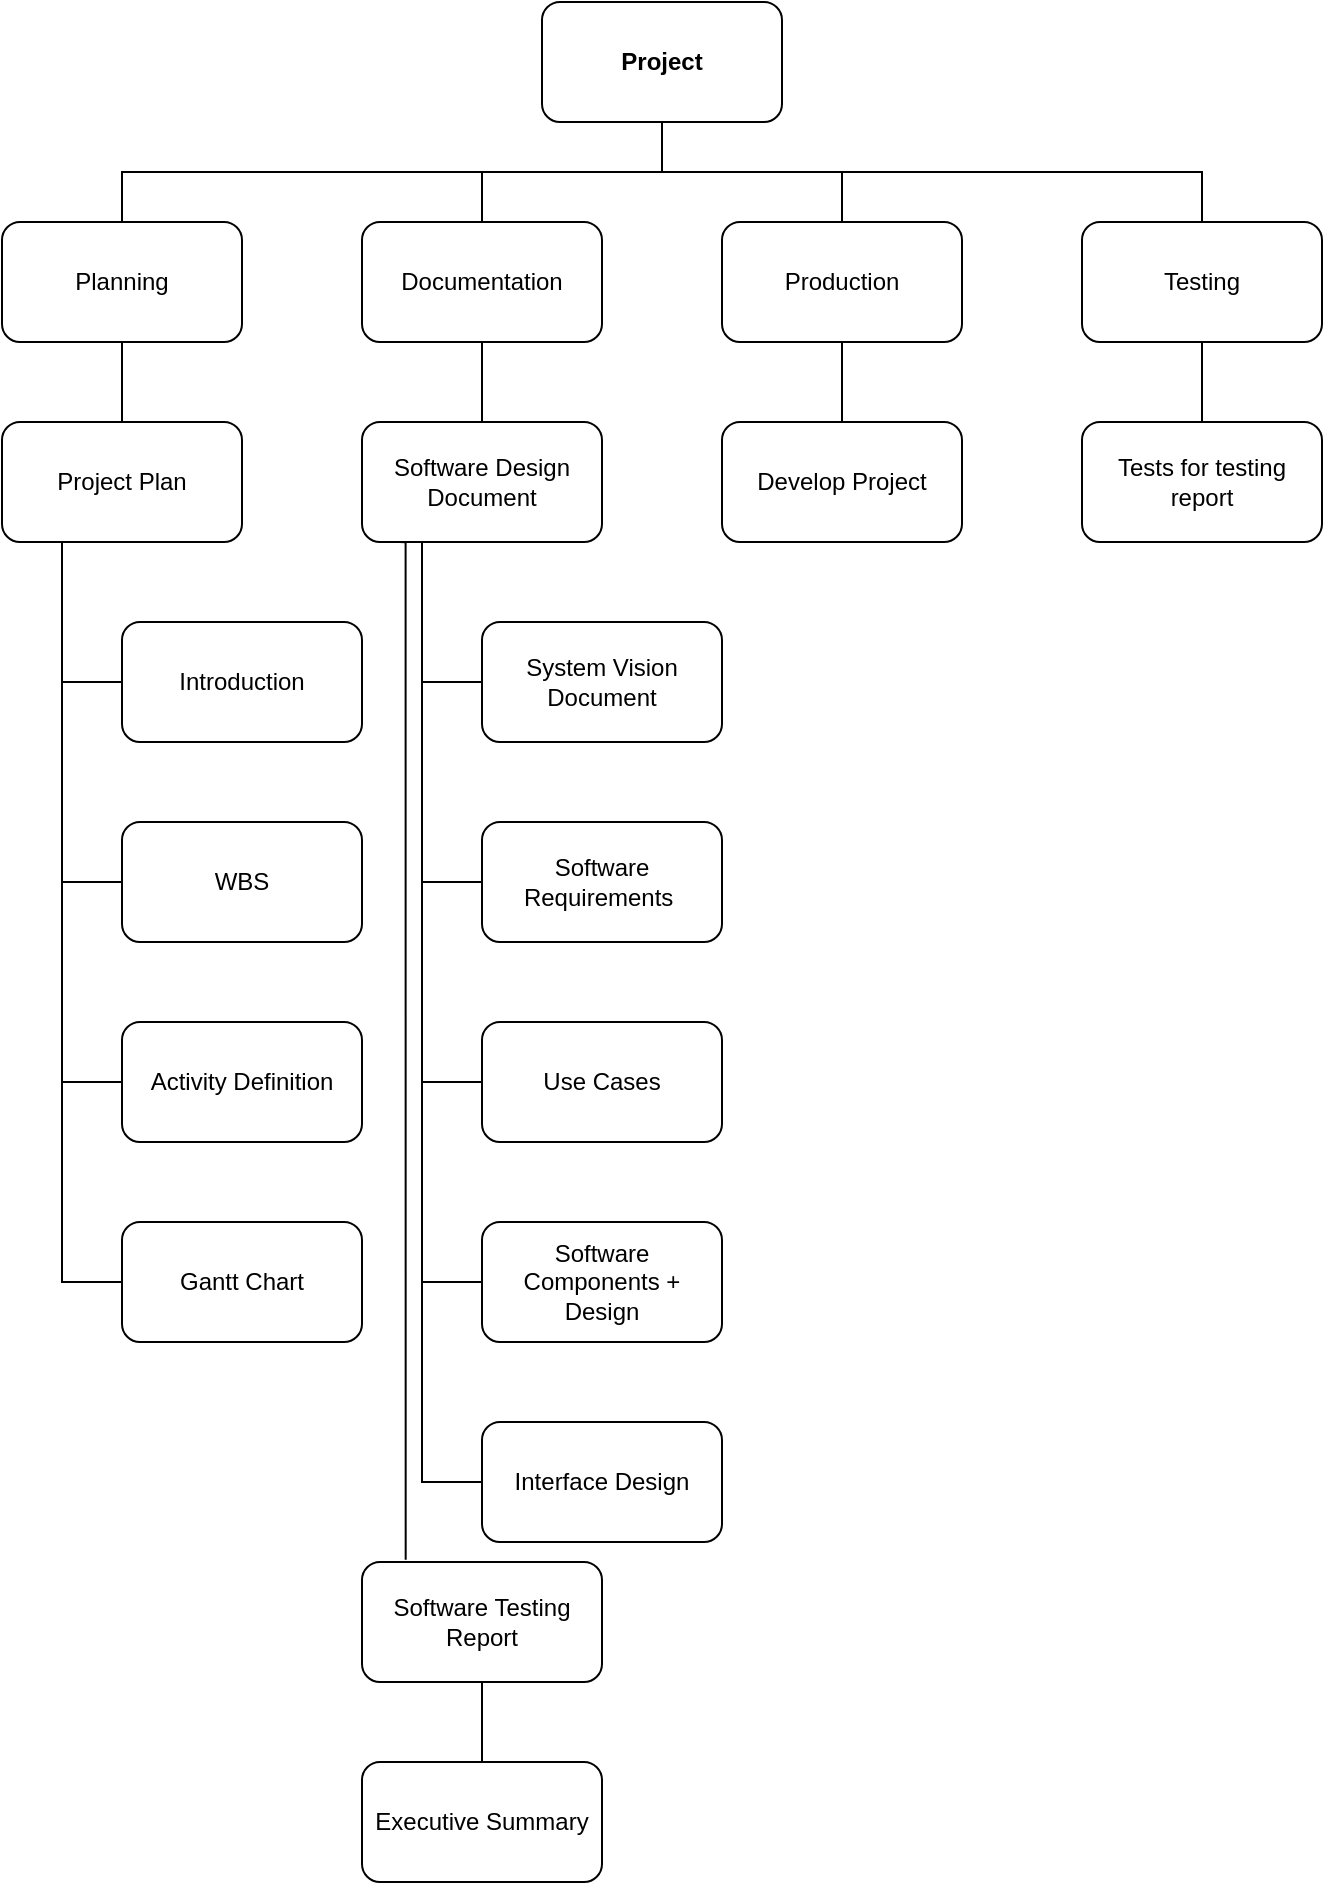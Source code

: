 <mxfile version="20.2.7" type="device"><diagram id="AYQofcEUereeMN9IMxtq" name="Page-1"><mxGraphModel dx="836" dy="467" grid="1" gridSize="10" guides="1" tooltips="1" connect="1" arrows="1" fold="1" page="1" pageScale="1" pageWidth="827" pageHeight="1169" math="0" shadow="0"><root><mxCell id="0"/><mxCell id="1" parent="0"/><mxCell id="YvsCUfJkoyXHmM-m4CHV-8" style="edgeStyle=orthogonalEdgeStyle;rounded=0;orthogonalLoop=1;jettySize=auto;html=1;exitX=0.5;exitY=1;exitDx=0;exitDy=0;entryX=0.5;entryY=0;entryDx=0;entryDy=0;endArrow=none;endFill=0;" edge="1" parent="1" source="YvsCUfJkoyXHmM-m4CHV-1" target="YvsCUfJkoyXHmM-m4CHV-2"><mxGeometry relative="1" as="geometry"/></mxCell><mxCell id="YvsCUfJkoyXHmM-m4CHV-9" style="edgeStyle=orthogonalEdgeStyle;rounded=0;orthogonalLoop=1;jettySize=auto;html=1;exitX=0.5;exitY=1;exitDx=0;exitDy=0;endArrow=none;endFill=0;" edge="1" parent="1" source="YvsCUfJkoyXHmM-m4CHV-1" target="YvsCUfJkoyXHmM-m4CHV-3"><mxGeometry relative="1" as="geometry"/></mxCell><mxCell id="YvsCUfJkoyXHmM-m4CHV-10" style="edgeStyle=orthogonalEdgeStyle;rounded=0;orthogonalLoop=1;jettySize=auto;html=1;exitX=0.5;exitY=1;exitDx=0;exitDy=0;entryX=0.5;entryY=0;entryDx=0;entryDy=0;endArrow=none;endFill=0;" edge="1" parent="1" source="YvsCUfJkoyXHmM-m4CHV-1" target="YvsCUfJkoyXHmM-m4CHV-4"><mxGeometry relative="1" as="geometry"/></mxCell><mxCell id="YvsCUfJkoyXHmM-m4CHV-11" style="edgeStyle=orthogonalEdgeStyle;rounded=0;orthogonalLoop=1;jettySize=auto;html=1;exitX=0.5;exitY=1;exitDx=0;exitDy=0;entryX=0.5;entryY=0;entryDx=0;entryDy=0;endArrow=none;endFill=0;" edge="1" parent="1" source="YvsCUfJkoyXHmM-m4CHV-1" target="YvsCUfJkoyXHmM-m4CHV-5"><mxGeometry relative="1" as="geometry"/></mxCell><mxCell id="YvsCUfJkoyXHmM-m4CHV-1" value="&lt;b&gt;Project&lt;/b&gt;" style="rounded=1;whiteSpace=wrap;html=1;" vertex="1" parent="1"><mxGeometry x="354" y="60" width="120" height="60" as="geometry"/></mxCell><mxCell id="YvsCUfJkoyXHmM-m4CHV-15" style="edgeStyle=orthogonalEdgeStyle;rounded=0;orthogonalLoop=1;jettySize=auto;html=1;entryX=0.5;entryY=0;entryDx=0;entryDy=0;endArrow=none;endFill=0;" edge="1" parent="1" source="YvsCUfJkoyXHmM-m4CHV-2" target="YvsCUfJkoyXHmM-m4CHV-13"><mxGeometry relative="1" as="geometry"/></mxCell><mxCell id="YvsCUfJkoyXHmM-m4CHV-2" value="Planning" style="rounded=1;whiteSpace=wrap;html=1;" vertex="1" parent="1"><mxGeometry x="84" y="170" width="120" height="60" as="geometry"/></mxCell><mxCell id="YvsCUfJkoyXHmM-m4CHV-16" style="edgeStyle=orthogonalEdgeStyle;rounded=0;orthogonalLoop=1;jettySize=auto;html=1;exitX=0.5;exitY=1;exitDx=0;exitDy=0;entryX=0.5;entryY=0;entryDx=0;entryDy=0;endArrow=none;endFill=0;" edge="1" parent="1" source="YvsCUfJkoyXHmM-m4CHV-3" target="YvsCUfJkoyXHmM-m4CHV-14"><mxGeometry relative="1" as="geometry"/></mxCell><mxCell id="YvsCUfJkoyXHmM-m4CHV-3" value="Documentation" style="rounded=1;whiteSpace=wrap;html=1;" vertex="1" parent="1"><mxGeometry x="264" y="170" width="120" height="60" as="geometry"/></mxCell><mxCell id="YvsCUfJkoyXHmM-m4CHV-43" style="edgeStyle=orthogonalEdgeStyle;rounded=0;orthogonalLoop=1;jettySize=auto;html=1;exitX=0.5;exitY=1;exitDx=0;exitDy=0;entryX=0.5;entryY=0;entryDx=0;entryDy=0;endArrow=none;endFill=0;" edge="1" parent="1" source="YvsCUfJkoyXHmM-m4CHV-4" target="YvsCUfJkoyXHmM-m4CHV-42"><mxGeometry relative="1" as="geometry"/></mxCell><mxCell id="YvsCUfJkoyXHmM-m4CHV-4" value="Production" style="rounded=1;whiteSpace=wrap;html=1;" vertex="1" parent="1"><mxGeometry x="444" y="170" width="120" height="60" as="geometry"/></mxCell><mxCell id="YvsCUfJkoyXHmM-m4CHV-41" style="edgeStyle=orthogonalEdgeStyle;rounded=0;orthogonalLoop=1;jettySize=auto;html=1;exitX=0.5;exitY=1;exitDx=0;exitDy=0;entryX=0.5;entryY=0;entryDx=0;entryDy=0;endArrow=none;endFill=0;" edge="1" parent="1" source="YvsCUfJkoyXHmM-m4CHV-5" target="YvsCUfJkoyXHmM-m4CHV-40"><mxGeometry relative="1" as="geometry"/></mxCell><mxCell id="YvsCUfJkoyXHmM-m4CHV-5" value="Testing" style="rounded=1;whiteSpace=wrap;html=1;" vertex="1" parent="1"><mxGeometry x="624" y="170" width="120" height="60" as="geometry"/></mxCell><mxCell id="YvsCUfJkoyXHmM-m4CHV-22" style="edgeStyle=orthogonalEdgeStyle;rounded=0;orthogonalLoop=1;jettySize=auto;html=1;exitX=0.25;exitY=1;exitDx=0;exitDy=0;entryX=0;entryY=0.5;entryDx=0;entryDy=0;endArrow=none;endFill=0;" edge="1" parent="1" source="YvsCUfJkoyXHmM-m4CHV-13" target="YvsCUfJkoyXHmM-m4CHV-17"><mxGeometry relative="1" as="geometry"/></mxCell><mxCell id="YvsCUfJkoyXHmM-m4CHV-23" style="edgeStyle=orthogonalEdgeStyle;rounded=0;orthogonalLoop=1;jettySize=auto;html=1;exitX=0.25;exitY=1;exitDx=0;exitDy=0;entryX=0;entryY=0.5;entryDx=0;entryDy=0;endArrow=none;endFill=0;" edge="1" parent="1" source="YvsCUfJkoyXHmM-m4CHV-13" target="YvsCUfJkoyXHmM-m4CHV-18"><mxGeometry relative="1" as="geometry"/></mxCell><mxCell id="YvsCUfJkoyXHmM-m4CHV-24" style="edgeStyle=orthogonalEdgeStyle;rounded=0;orthogonalLoop=1;jettySize=auto;html=1;exitX=0.25;exitY=1;exitDx=0;exitDy=0;entryX=0;entryY=0.5;entryDx=0;entryDy=0;endArrow=none;endFill=0;" edge="1" parent="1" source="YvsCUfJkoyXHmM-m4CHV-13" target="YvsCUfJkoyXHmM-m4CHV-20"><mxGeometry relative="1" as="geometry"/></mxCell><mxCell id="YvsCUfJkoyXHmM-m4CHV-25" style="edgeStyle=orthogonalEdgeStyle;rounded=0;orthogonalLoop=1;jettySize=auto;html=1;exitX=0.25;exitY=1;exitDx=0;exitDy=0;entryX=0;entryY=0.5;entryDx=0;entryDy=0;endArrow=none;endFill=0;" edge="1" parent="1" source="YvsCUfJkoyXHmM-m4CHV-13" target="YvsCUfJkoyXHmM-m4CHV-21"><mxGeometry relative="1" as="geometry"/></mxCell><mxCell id="YvsCUfJkoyXHmM-m4CHV-13" value="Project Plan" style="rounded=1;whiteSpace=wrap;html=1;" vertex="1" parent="1"><mxGeometry x="84" y="270" width="120" height="60" as="geometry"/></mxCell><mxCell id="YvsCUfJkoyXHmM-m4CHV-31" style="edgeStyle=orthogonalEdgeStyle;rounded=0;orthogonalLoop=1;jettySize=auto;html=1;exitX=0.25;exitY=1;exitDx=0;exitDy=0;entryX=0;entryY=0.5;entryDx=0;entryDy=0;endArrow=none;endFill=0;" edge="1" parent="1" source="YvsCUfJkoyXHmM-m4CHV-14" target="YvsCUfJkoyXHmM-m4CHV-26"><mxGeometry relative="1" as="geometry"/></mxCell><mxCell id="YvsCUfJkoyXHmM-m4CHV-32" style="edgeStyle=orthogonalEdgeStyle;rounded=0;orthogonalLoop=1;jettySize=auto;html=1;exitX=0.25;exitY=1;exitDx=0;exitDy=0;entryX=0;entryY=0.5;entryDx=0;entryDy=0;endArrow=none;endFill=0;" edge="1" parent="1" source="YvsCUfJkoyXHmM-m4CHV-14" target="YvsCUfJkoyXHmM-m4CHV-27"><mxGeometry relative="1" as="geometry"/></mxCell><mxCell id="YvsCUfJkoyXHmM-m4CHV-33" style="edgeStyle=orthogonalEdgeStyle;rounded=0;orthogonalLoop=1;jettySize=auto;html=1;exitX=0.25;exitY=1;exitDx=0;exitDy=0;entryX=0;entryY=0.5;entryDx=0;entryDy=0;endArrow=none;endFill=0;" edge="1" parent="1" source="YvsCUfJkoyXHmM-m4CHV-14" target="YvsCUfJkoyXHmM-m4CHV-28"><mxGeometry relative="1" as="geometry"/></mxCell><mxCell id="YvsCUfJkoyXHmM-m4CHV-34" style="edgeStyle=orthogonalEdgeStyle;rounded=0;orthogonalLoop=1;jettySize=auto;html=1;exitX=0.25;exitY=1;exitDx=0;exitDy=0;entryX=0;entryY=0.5;entryDx=0;entryDy=0;endArrow=none;endFill=0;" edge="1" parent="1" source="YvsCUfJkoyXHmM-m4CHV-14" target="YvsCUfJkoyXHmM-m4CHV-29"><mxGeometry relative="1" as="geometry"/></mxCell><mxCell id="YvsCUfJkoyXHmM-m4CHV-35" style="edgeStyle=orthogonalEdgeStyle;rounded=0;orthogonalLoop=1;jettySize=auto;html=1;exitX=0.25;exitY=1;exitDx=0;exitDy=0;entryX=0;entryY=0.5;entryDx=0;entryDy=0;endArrow=none;endFill=0;" edge="1" parent="1" source="YvsCUfJkoyXHmM-m4CHV-14" target="YvsCUfJkoyXHmM-m4CHV-30"><mxGeometry relative="1" as="geometry"/></mxCell><mxCell id="YvsCUfJkoyXHmM-m4CHV-37" style="edgeStyle=orthogonalEdgeStyle;rounded=0;orthogonalLoop=1;jettySize=auto;html=1;exitX=0.156;exitY=1.001;exitDx=0;exitDy=0;entryX=0.182;entryY=-0.019;entryDx=0;entryDy=0;entryPerimeter=0;endArrow=none;endFill=0;exitPerimeter=0;" edge="1" parent="1" source="YvsCUfJkoyXHmM-m4CHV-14" target="YvsCUfJkoyXHmM-m4CHV-36"><mxGeometry relative="1" as="geometry"><Array as="points"><mxPoint x="286" y="330"/></Array></mxGeometry></mxCell><mxCell id="YvsCUfJkoyXHmM-m4CHV-14" value="Software Design Document" style="rounded=1;whiteSpace=wrap;html=1;" vertex="1" parent="1"><mxGeometry x="264" y="270" width="120" height="60" as="geometry"/></mxCell><mxCell id="YvsCUfJkoyXHmM-m4CHV-17" value="Introduction" style="rounded=1;whiteSpace=wrap;html=1;" vertex="1" parent="1"><mxGeometry x="144" y="370" width="120" height="60" as="geometry"/></mxCell><mxCell id="YvsCUfJkoyXHmM-m4CHV-18" value="WBS" style="rounded=1;whiteSpace=wrap;html=1;" vertex="1" parent="1"><mxGeometry x="144" y="470" width="120" height="60" as="geometry"/></mxCell><mxCell id="YvsCUfJkoyXHmM-m4CHV-20" value="Activity Definition" style="rounded=1;whiteSpace=wrap;html=1;" vertex="1" parent="1"><mxGeometry x="144" y="570" width="120" height="60" as="geometry"/></mxCell><mxCell id="YvsCUfJkoyXHmM-m4CHV-21" value="Gantt Chart" style="rounded=1;whiteSpace=wrap;html=1;" vertex="1" parent="1"><mxGeometry x="144" y="670" width="120" height="60" as="geometry"/></mxCell><mxCell id="YvsCUfJkoyXHmM-m4CHV-26" value="System Vision Document" style="rounded=1;whiteSpace=wrap;html=1;" vertex="1" parent="1"><mxGeometry x="324" y="370" width="120" height="60" as="geometry"/></mxCell><mxCell id="YvsCUfJkoyXHmM-m4CHV-27" value="Software Requirements&amp;nbsp;" style="rounded=1;whiteSpace=wrap;html=1;" vertex="1" parent="1"><mxGeometry x="324" y="470" width="120" height="60" as="geometry"/></mxCell><mxCell id="YvsCUfJkoyXHmM-m4CHV-28" value="Use Cases" style="rounded=1;whiteSpace=wrap;html=1;" vertex="1" parent="1"><mxGeometry x="324" y="570" width="120" height="60" as="geometry"/></mxCell><mxCell id="YvsCUfJkoyXHmM-m4CHV-29" value="Software Components + Design" style="rounded=1;whiteSpace=wrap;html=1;" vertex="1" parent="1"><mxGeometry x="324" y="670" width="120" height="60" as="geometry"/></mxCell><mxCell id="YvsCUfJkoyXHmM-m4CHV-30" value="Interface Design" style="rounded=1;whiteSpace=wrap;html=1;" vertex="1" parent="1"><mxGeometry x="324" y="770" width="120" height="60" as="geometry"/></mxCell><mxCell id="YvsCUfJkoyXHmM-m4CHV-39" style="edgeStyle=orthogonalEdgeStyle;rounded=0;orthogonalLoop=1;jettySize=auto;html=1;exitX=0.5;exitY=1;exitDx=0;exitDy=0;endArrow=none;endFill=0;" edge="1" parent="1" source="YvsCUfJkoyXHmM-m4CHV-36" target="YvsCUfJkoyXHmM-m4CHV-38"><mxGeometry relative="1" as="geometry"/></mxCell><mxCell id="YvsCUfJkoyXHmM-m4CHV-36" value="Software Testing Report" style="rounded=1;whiteSpace=wrap;html=1;" vertex="1" parent="1"><mxGeometry x="264" y="840" width="120" height="60" as="geometry"/></mxCell><mxCell id="YvsCUfJkoyXHmM-m4CHV-38" value="Executive Summary" style="rounded=1;whiteSpace=wrap;html=1;" vertex="1" parent="1"><mxGeometry x="264" y="940" width="120" height="60" as="geometry"/></mxCell><mxCell id="YvsCUfJkoyXHmM-m4CHV-40" value="Tests for testing report" style="rounded=1;whiteSpace=wrap;html=1;" vertex="1" parent="1"><mxGeometry x="624" y="270" width="120" height="60" as="geometry"/></mxCell><mxCell id="YvsCUfJkoyXHmM-m4CHV-42" value="Develop Project" style="rounded=1;whiteSpace=wrap;html=1;" vertex="1" parent="1"><mxGeometry x="444" y="270" width="120" height="60" as="geometry"/></mxCell></root></mxGraphModel></diagram></mxfile>